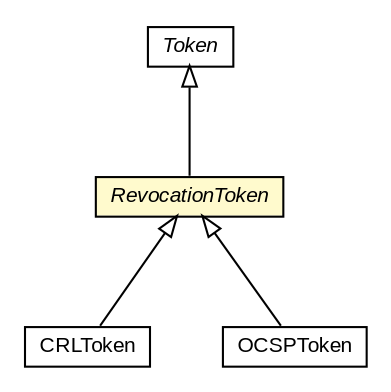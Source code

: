 #!/usr/local/bin/dot
#
# Class diagram 
# Generated by UMLGraph version R5_6-24-gf6e263 (http://www.umlgraph.org/)
#

digraph G {
	edge [fontname="arial",fontsize=10,labelfontname="arial",labelfontsize=10];
	node [fontname="arial",fontsize=10,shape=plaintext];
	nodesep=0.25;
	ranksep=0.5;
	// eu.europa.esig.dss.x509.Token
	c584199 [label=<<table title="eu.europa.esig.dss.x509.Token" border="0" cellborder="1" cellspacing="0" cellpadding="2" port="p" href="./Token.html">
		<tr><td><table border="0" cellspacing="0" cellpadding="1">
<tr><td align="center" balign="center"><font face="arial italic"> Token </font></td></tr>
		</table></td></tr>
		</table>>, URL="./Token.html", fontname="arial", fontcolor="black", fontsize=10.0];
	// eu.europa.esig.dss.x509.RevocationToken
	c584202 [label=<<table title="eu.europa.esig.dss.x509.RevocationToken" border="0" cellborder="1" cellspacing="0" cellpadding="2" port="p" bgcolor="lemonChiffon" href="./RevocationToken.html">
		<tr><td><table border="0" cellspacing="0" cellpadding="1">
<tr><td align="center" balign="center"><font face="arial italic"> RevocationToken </font></td></tr>
		</table></td></tr>
		</table>>, URL="./RevocationToken.html", fontname="arial", fontcolor="black", fontsize=10.0];
	// eu.europa.esig.dss.x509.crl.CRLToken
	c584209 [label=<<table title="eu.europa.esig.dss.x509.crl.CRLToken" border="0" cellborder="1" cellspacing="0" cellpadding="2" port="p" href="./crl/CRLToken.html">
		<tr><td><table border="0" cellspacing="0" cellpadding="1">
<tr><td align="center" balign="center"> CRLToken </td></tr>
		</table></td></tr>
		</table>>, URL="./crl/CRLToken.html", fontname="arial", fontcolor="black", fontsize=10.0];
	// eu.europa.esig.dss.x509.ocsp.OCSPToken
	c584235 [label=<<table title="eu.europa.esig.dss.x509.ocsp.OCSPToken" border="0" cellborder="1" cellspacing="0" cellpadding="2" port="p" href="./ocsp/OCSPToken.html">
		<tr><td><table border="0" cellspacing="0" cellpadding="1">
<tr><td align="center" balign="center"> OCSPToken </td></tr>
		</table></td></tr>
		</table>>, URL="./ocsp/OCSPToken.html", fontname="arial", fontcolor="black", fontsize=10.0];
	//eu.europa.esig.dss.x509.RevocationToken extends eu.europa.esig.dss.x509.Token
	c584199:p -> c584202:p [dir=back,arrowtail=empty];
	//eu.europa.esig.dss.x509.crl.CRLToken extends eu.europa.esig.dss.x509.RevocationToken
	c584202:p -> c584209:p [dir=back,arrowtail=empty];
	//eu.europa.esig.dss.x509.ocsp.OCSPToken extends eu.europa.esig.dss.x509.RevocationToken
	c584202:p -> c584235:p [dir=back,arrowtail=empty];
}

